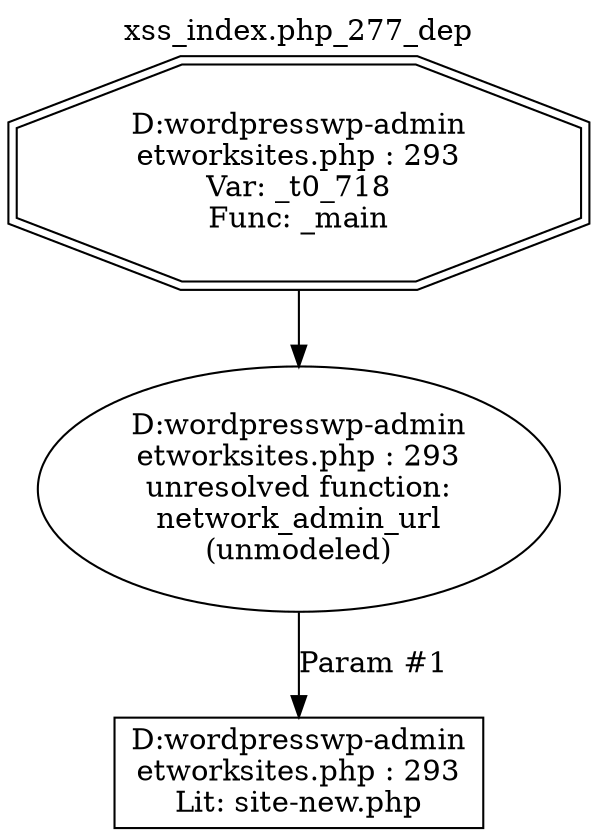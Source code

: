 digraph cfg {
  label="xss_index.php_277_dep";
  labelloc=t;
  n1 [shape=doubleoctagon, label="D:\wordpress\wp-admin\network\sites.php : 293\nVar: _t0_718\nFunc: _main\n"];
  n2 [shape=ellipse, label="D:\wordpress\wp-admin\network\sites.php : 293\nunresolved function:\nnetwork_admin_url\n(unmodeled)\n"];
  n3 [shape=box, label="D:\wordpress\wp-admin\network\sites.php : 293\nLit: site-new.php\n"];
  n1 -> n2;
  n2 -> n3[label="Param #1"];
}
